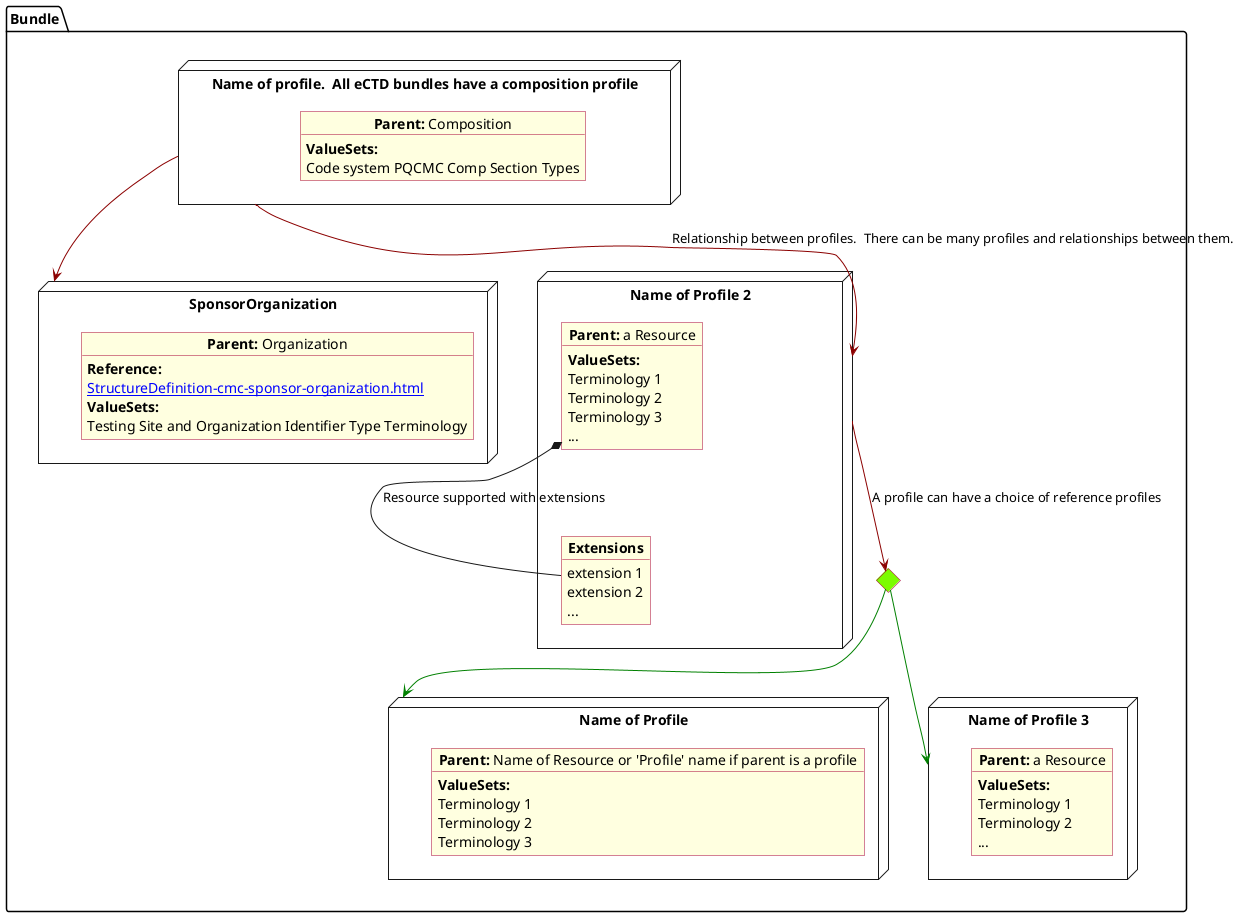 @startuml legend
allowmixing
'Mixed model of use case and object
skinparam svgDimensionStyle false
skinparam ObjectBackgroundColor LightYellow
skinparam ObjectBorderColor #A80036
skinparam activityDiamondBorderColor #A80036
skinparam activityDiamondBackgroundColor lawnGreen
skinparam ClassBorderThickness 4

package "Bundle" as NODES {
  node "Name of Profile" as Nameprofile {
    object "**Parent:** Name of Resource or 'Profile' name if parent is a profile" as objcs {
      **ValueSets:**
      Terminology 1
      Terminology 2
      Terminology 3
    }
  }

  node "SponsorOrganization" as NSO {

    object "**Parent:** Organization" as objAu {
      **Reference:**
      [[StructureDefinition-cmc-sponsor-organization.html]]
      **ValueSets:**
      Testing Site and Organization Identifier Type Terminology
    }
  }
  
  diamond CH

  node "Name of Profile 2" as NN {

    object "**Parent:** a Resource" as obj3 {
      **ValueSets:**
      Terminology 1
      Terminology 2
      Terminology 3
      ...
    }
    object "**Extensions**" as objExs {
      extension 1
      extension 2
      ...
    }
    obj3 *-- objExs : Resource supported with extensions

  }

  node "Name of profile.  All eCTD bundles have a composition profile" as N1 {

    object "**Parent:** Composition" as obj1 {
      **ValueSets:**
      Code system PQCMC Comp Section Types
    }

  }

  node "Name of Profile 3" as NN3 {

    object "**Parent:** a Resource" as obj33 {
      **ValueSets:**
      Terminology 1
      Terminology 2
      ...
    }
  }

  N1 -[#darkred]-> NSO
  NN -[#darkred]-> CH : A profile can have a choice of reference profiles
  CH -[#green]-> Nameprofile
  CH -[#green]-> NN3
  N1 -[#darkred]-> NN :  Relationship between profiles.  There can be many profiles and relationships between them.
}
@enduml